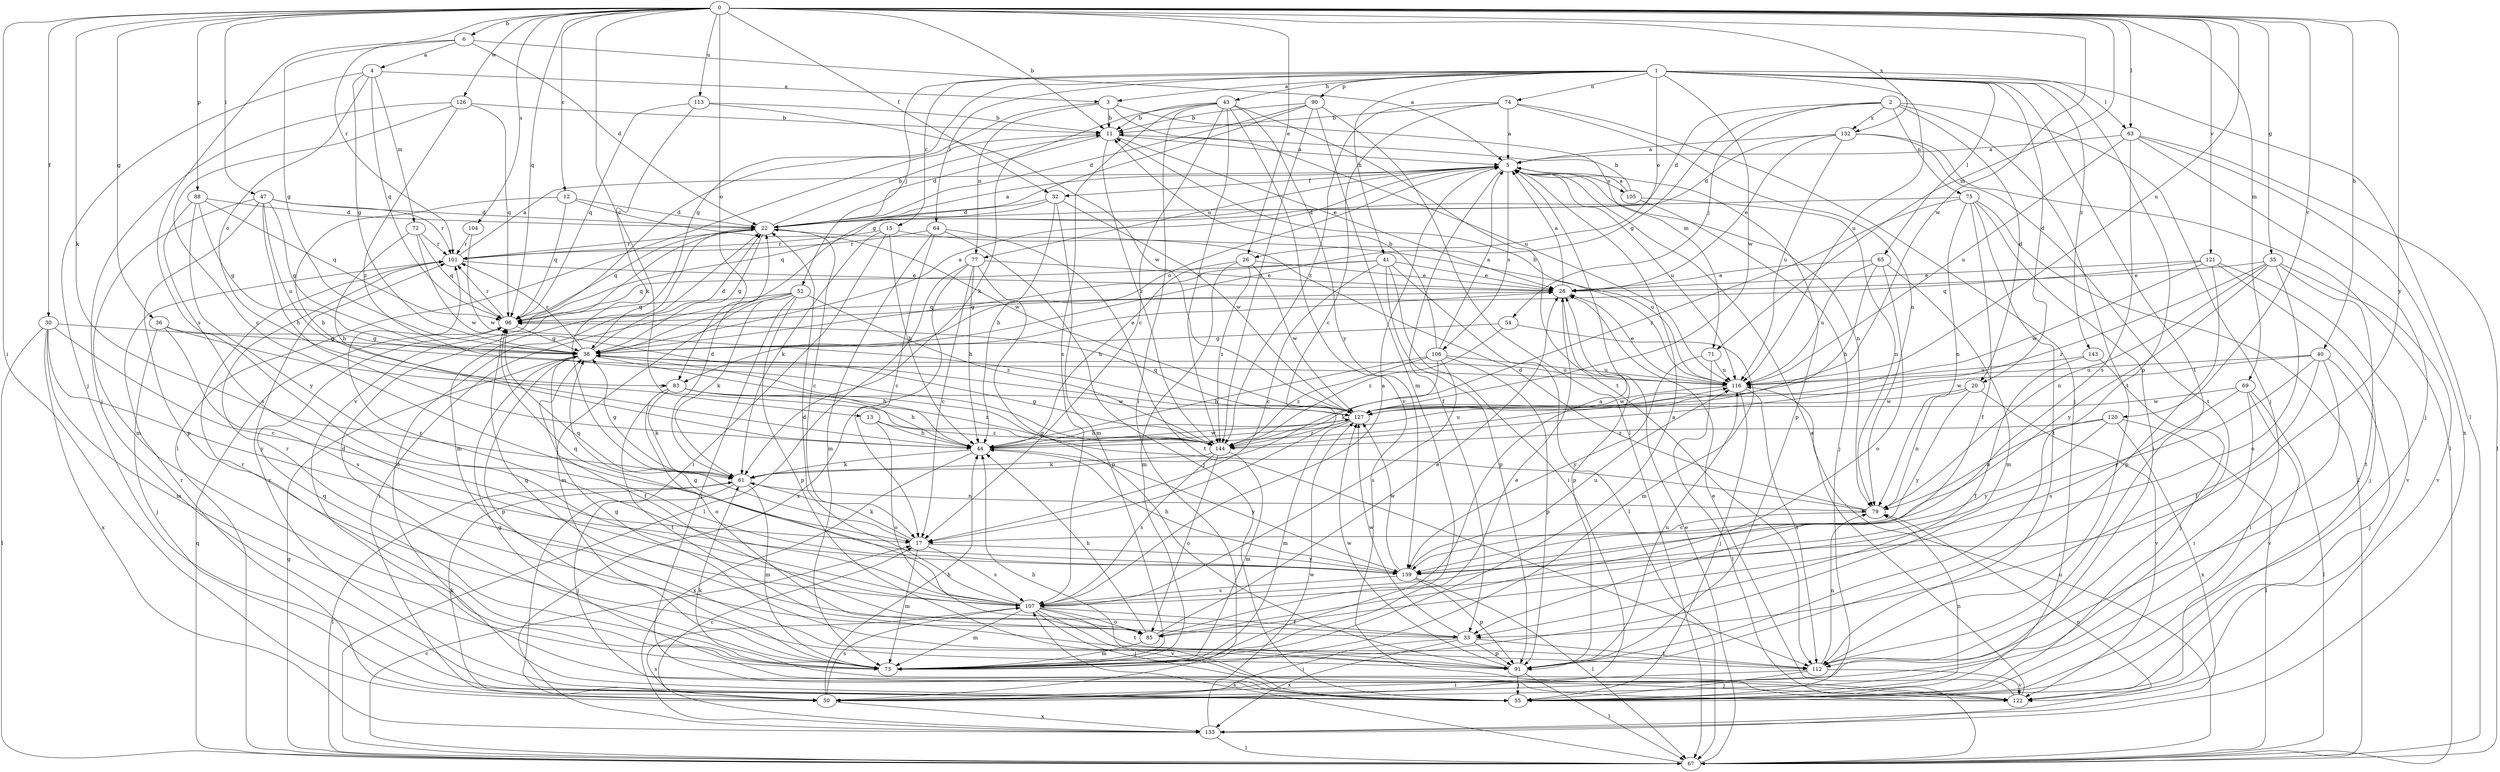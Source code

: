 strict digraph  {
0;
1;
2;
3;
4;
5;
6;
11;
12;
13;
15;
17;
20;
22;
26;
28;
30;
32;
33;
35;
36;
38;
40;
41;
43;
44;
47;
50;
52;
54;
55;
61;
63;
64;
65;
67;
69;
71;
72;
73;
74;
75;
77;
79;
83;
85;
88;
90;
91;
96;
101;
104;
105;
106;
107;
112;
113;
116;
120;
121;
122;
126;
127;
132;
133;
139;
143;
144;
0 -> 6  [label=b];
0 -> 11  [label=b];
0 -> 12  [label=c];
0 -> 13  [label=c];
0 -> 26  [label=e];
0 -> 30  [label=f];
0 -> 32  [label=f];
0 -> 35  [label=g];
0 -> 36  [label=g];
0 -> 40  [label=h];
0 -> 47  [label=i];
0 -> 50  [label=i];
0 -> 61  [label=k];
0 -> 63  [label=l];
0 -> 69  [label=m];
0 -> 71  [label=m];
0 -> 83  [label=o];
0 -> 88  [label=p];
0 -> 96  [label=q];
0 -> 101  [label=r];
0 -> 104  [label=s];
0 -> 113  [label=u];
0 -> 116  [label=u];
0 -> 120  [label=v];
0 -> 121  [label=v];
0 -> 126  [label=w];
0 -> 127  [label=w];
0 -> 132  [label=x];
0 -> 139  [label=y];
1 -> 3  [label=a];
1 -> 15  [label=c];
1 -> 20  [label=d];
1 -> 26  [label=e];
1 -> 38  [label=g];
1 -> 41  [label=h];
1 -> 43  [label=h];
1 -> 52  [label=j];
1 -> 63  [label=l];
1 -> 64  [label=l];
1 -> 65  [label=l];
1 -> 67  [label=l];
1 -> 74  [label=n];
1 -> 90  [label=p];
1 -> 91  [label=p];
1 -> 112  [label=t];
1 -> 116  [label=u];
1 -> 127  [label=w];
1 -> 143  [label=z];
2 -> 20  [label=d];
2 -> 22  [label=d];
2 -> 38  [label=g];
2 -> 54  [label=j];
2 -> 55  [label=j];
2 -> 75  [label=n];
2 -> 112  [label=t];
2 -> 132  [label=x];
3 -> 11  [label=b];
3 -> 71  [label=m];
3 -> 77  [label=n];
3 -> 116  [label=u];
3 -> 122  [label=v];
4 -> 3  [label=a];
4 -> 38  [label=g];
4 -> 55  [label=j];
4 -> 72  [label=m];
4 -> 83  [label=o];
4 -> 96  [label=q];
5 -> 32  [label=f];
5 -> 33  [label=f];
5 -> 77  [label=n];
5 -> 79  [label=n];
5 -> 83  [label=o];
5 -> 91  [label=p];
5 -> 105  [label=s];
5 -> 106  [label=s];
5 -> 116  [label=u];
6 -> 4  [label=a];
6 -> 5  [label=a];
6 -> 22  [label=d];
6 -> 38  [label=g];
6 -> 107  [label=s];
11 -> 5  [label=a];
11 -> 22  [label=d];
11 -> 28  [label=e];
11 -> 67  [label=l];
11 -> 144  [label=z];
12 -> 22  [label=d];
12 -> 44  [label=h];
12 -> 96  [label=q];
12 -> 127  [label=w];
13 -> 44  [label=h];
13 -> 85  [label=o];
13 -> 144  [label=z];
15 -> 44  [label=h];
15 -> 50  [label=i];
15 -> 61  [label=k];
15 -> 101  [label=r];
15 -> 116  [label=u];
17 -> 61  [label=k];
17 -> 73  [label=m];
17 -> 96  [label=q];
17 -> 107  [label=s];
17 -> 139  [label=y];
20 -> 79  [label=n];
20 -> 122  [label=v];
20 -> 127  [label=w];
20 -> 139  [label=y];
22 -> 5  [label=a];
22 -> 11  [label=b];
22 -> 17  [label=c];
22 -> 38  [label=g];
22 -> 73  [label=m];
22 -> 96  [label=q];
22 -> 101  [label=r];
26 -> 28  [label=e];
26 -> 44  [label=h];
26 -> 73  [label=m];
26 -> 127  [label=w];
26 -> 144  [label=z];
28 -> 5  [label=a];
28 -> 91  [label=p];
28 -> 96  [label=q];
30 -> 17  [label=c];
30 -> 38  [label=g];
30 -> 67  [label=l];
30 -> 73  [label=m];
30 -> 133  [label=x];
30 -> 139  [label=y];
32 -> 22  [label=d];
32 -> 44  [label=h];
32 -> 73  [label=m];
32 -> 96  [label=q];
32 -> 127  [label=w];
33 -> 50  [label=i];
33 -> 91  [label=p];
33 -> 96  [label=q];
33 -> 112  [label=t];
33 -> 127  [label=w];
33 -> 133  [label=x];
35 -> 28  [label=e];
35 -> 79  [label=n];
35 -> 85  [label=o];
35 -> 112  [label=t];
35 -> 122  [label=v];
35 -> 139  [label=y];
35 -> 144  [label=z];
36 -> 38  [label=g];
36 -> 55  [label=j];
36 -> 107  [label=s];
36 -> 144  [label=z];
38 -> 5  [label=a];
38 -> 22  [label=d];
38 -> 28  [label=e];
38 -> 33  [label=f];
38 -> 44  [label=h];
38 -> 91  [label=p];
38 -> 101  [label=r];
38 -> 116  [label=u];
40 -> 33  [label=f];
40 -> 50  [label=i];
40 -> 55  [label=j];
40 -> 116  [label=u];
40 -> 127  [label=w];
40 -> 139  [label=y];
41 -> 17  [label=c];
41 -> 28  [label=e];
41 -> 38  [label=g];
41 -> 50  [label=i];
41 -> 67  [label=l];
41 -> 91  [label=p];
41 -> 96  [label=q];
43 -> 11  [label=b];
43 -> 17  [label=c];
43 -> 50  [label=i];
43 -> 61  [label=k];
43 -> 107  [label=s];
43 -> 112  [label=t];
43 -> 122  [label=v];
43 -> 139  [label=y];
43 -> 144  [label=z];
44 -> 61  [label=k];
44 -> 116  [label=u];
44 -> 127  [label=w];
44 -> 133  [label=x];
44 -> 139  [label=y];
47 -> 22  [label=d];
47 -> 38  [label=g];
47 -> 44  [label=h];
47 -> 73  [label=m];
47 -> 91  [label=p];
47 -> 101  [label=r];
47 -> 116  [label=u];
50 -> 17  [label=c];
50 -> 44  [label=h];
50 -> 61  [label=k];
50 -> 101  [label=r];
50 -> 107  [label=s];
50 -> 133  [label=x];
52 -> 50  [label=i];
52 -> 55  [label=j];
52 -> 61  [label=k];
52 -> 73  [label=m];
52 -> 91  [label=p];
52 -> 96  [label=q];
52 -> 144  [label=z];
54 -> 38  [label=g];
54 -> 73  [label=m];
54 -> 144  [label=z];
55 -> 22  [label=d];
55 -> 44  [label=h];
55 -> 79  [label=n];
55 -> 101  [label=r];
61 -> 22  [label=d];
61 -> 38  [label=g];
61 -> 55  [label=j];
61 -> 67  [label=l];
61 -> 73  [label=m];
61 -> 79  [label=n];
63 -> 5  [label=a];
63 -> 55  [label=j];
63 -> 67  [label=l];
63 -> 107  [label=s];
63 -> 116  [label=u];
63 -> 133  [label=x];
64 -> 17  [label=c];
64 -> 55  [label=j];
64 -> 73  [label=m];
64 -> 101  [label=r];
64 -> 112  [label=t];
65 -> 28  [label=e];
65 -> 44  [label=h];
65 -> 73  [label=m];
65 -> 85  [label=o];
65 -> 116  [label=u];
67 -> 17  [label=c];
67 -> 28  [label=e];
67 -> 38  [label=g];
67 -> 96  [label=q];
67 -> 107  [label=s];
67 -> 116  [label=u];
69 -> 50  [label=i];
69 -> 67  [label=l];
69 -> 107  [label=s];
69 -> 122  [label=v];
69 -> 127  [label=w];
71 -> 67  [label=l];
71 -> 116  [label=u];
71 -> 139  [label=y];
72 -> 44  [label=h];
72 -> 96  [label=q];
72 -> 101  [label=r];
72 -> 127  [label=w];
73 -> 5  [label=a];
73 -> 22  [label=d];
73 -> 28  [label=e];
73 -> 96  [label=q];
73 -> 101  [label=r];
74 -> 5  [label=a];
74 -> 11  [label=b];
74 -> 17  [label=c];
74 -> 55  [label=j];
74 -> 79  [label=n];
74 -> 144  [label=z];
75 -> 22  [label=d];
75 -> 33  [label=f];
75 -> 50  [label=i];
75 -> 67  [label=l];
75 -> 79  [label=n];
75 -> 112  [label=t];
75 -> 144  [label=z];
77 -> 17  [label=c];
77 -> 28  [label=e];
77 -> 44  [label=h];
77 -> 67  [label=l];
77 -> 91  [label=p];
77 -> 133  [label=x];
79 -> 17  [label=c];
79 -> 22  [label=d];
79 -> 38  [label=g];
83 -> 44  [label=h];
83 -> 61  [label=k];
83 -> 85  [label=o];
83 -> 112  [label=t];
83 -> 127  [label=w];
83 -> 144  [label=z];
85 -> 5  [label=a];
85 -> 28  [label=e];
85 -> 44  [label=h];
85 -> 73  [label=m];
85 -> 101  [label=r];
88 -> 22  [label=d];
88 -> 38  [label=g];
88 -> 96  [label=q];
88 -> 107  [label=s];
88 -> 139  [label=y];
90 -> 11  [label=b];
90 -> 22  [label=d];
90 -> 38  [label=g];
90 -> 67  [label=l];
90 -> 73  [label=m];
90 -> 144  [label=z];
91 -> 38  [label=g];
91 -> 55  [label=j];
91 -> 67  [label=l];
91 -> 116  [label=u];
91 -> 127  [label=w];
96 -> 38  [label=g];
96 -> 101  [label=r];
101 -> 5  [label=a];
101 -> 28  [label=e];
104 -> 101  [label=r];
104 -> 127  [label=w];
105 -> 5  [label=a];
105 -> 11  [label=b];
105 -> 55  [label=j];
105 -> 79  [label=n];
106 -> 5  [label=a];
106 -> 11  [label=b];
106 -> 44  [label=h];
106 -> 61  [label=k];
106 -> 91  [label=p];
106 -> 107  [label=s];
106 -> 116  [label=u];
106 -> 144  [label=z];
107 -> 5  [label=a];
107 -> 22  [label=d];
107 -> 33  [label=f];
107 -> 38  [label=g];
107 -> 55  [label=j];
107 -> 73  [label=m];
107 -> 85  [label=o];
107 -> 101  [label=r];
107 -> 112  [label=t];
107 -> 122  [label=v];
112 -> 50  [label=i];
112 -> 55  [label=j];
112 -> 79  [label=n];
112 -> 122  [label=v];
113 -> 11  [label=b];
113 -> 61  [label=k];
113 -> 96  [label=q];
113 -> 127  [label=w];
116 -> 11  [label=b];
116 -> 28  [label=e];
116 -> 55  [label=j];
116 -> 112  [label=t];
116 -> 127  [label=w];
120 -> 67  [label=l];
120 -> 79  [label=n];
120 -> 133  [label=x];
120 -> 139  [label=y];
120 -> 144  [label=z];
121 -> 28  [label=e];
121 -> 55  [label=j];
121 -> 91  [label=p];
121 -> 96  [label=q];
121 -> 122  [label=v];
121 -> 127  [label=w];
122 -> 5  [label=a];
122 -> 28  [label=e];
122 -> 38  [label=g];
122 -> 61  [label=k];
126 -> 11  [label=b];
126 -> 17  [label=c];
126 -> 55  [label=j];
126 -> 96  [label=q];
126 -> 144  [label=z];
127 -> 44  [label=h];
127 -> 73  [label=m];
127 -> 96  [label=q];
127 -> 144  [label=z];
132 -> 5  [label=a];
132 -> 22  [label=d];
132 -> 28  [label=e];
132 -> 67  [label=l];
132 -> 112  [label=t];
132 -> 116  [label=u];
133 -> 67  [label=l];
133 -> 79  [label=n];
133 -> 107  [label=s];
133 -> 127  [label=w];
139 -> 44  [label=h];
139 -> 67  [label=l];
139 -> 91  [label=p];
139 -> 96  [label=q];
139 -> 107  [label=s];
139 -> 116  [label=u];
139 -> 127  [label=w];
143 -> 33  [label=f];
143 -> 55  [label=j];
143 -> 116  [label=u];
144 -> 38  [label=g];
144 -> 61  [label=k];
144 -> 73  [label=m];
144 -> 85  [label=o];
144 -> 107  [label=s];
}

